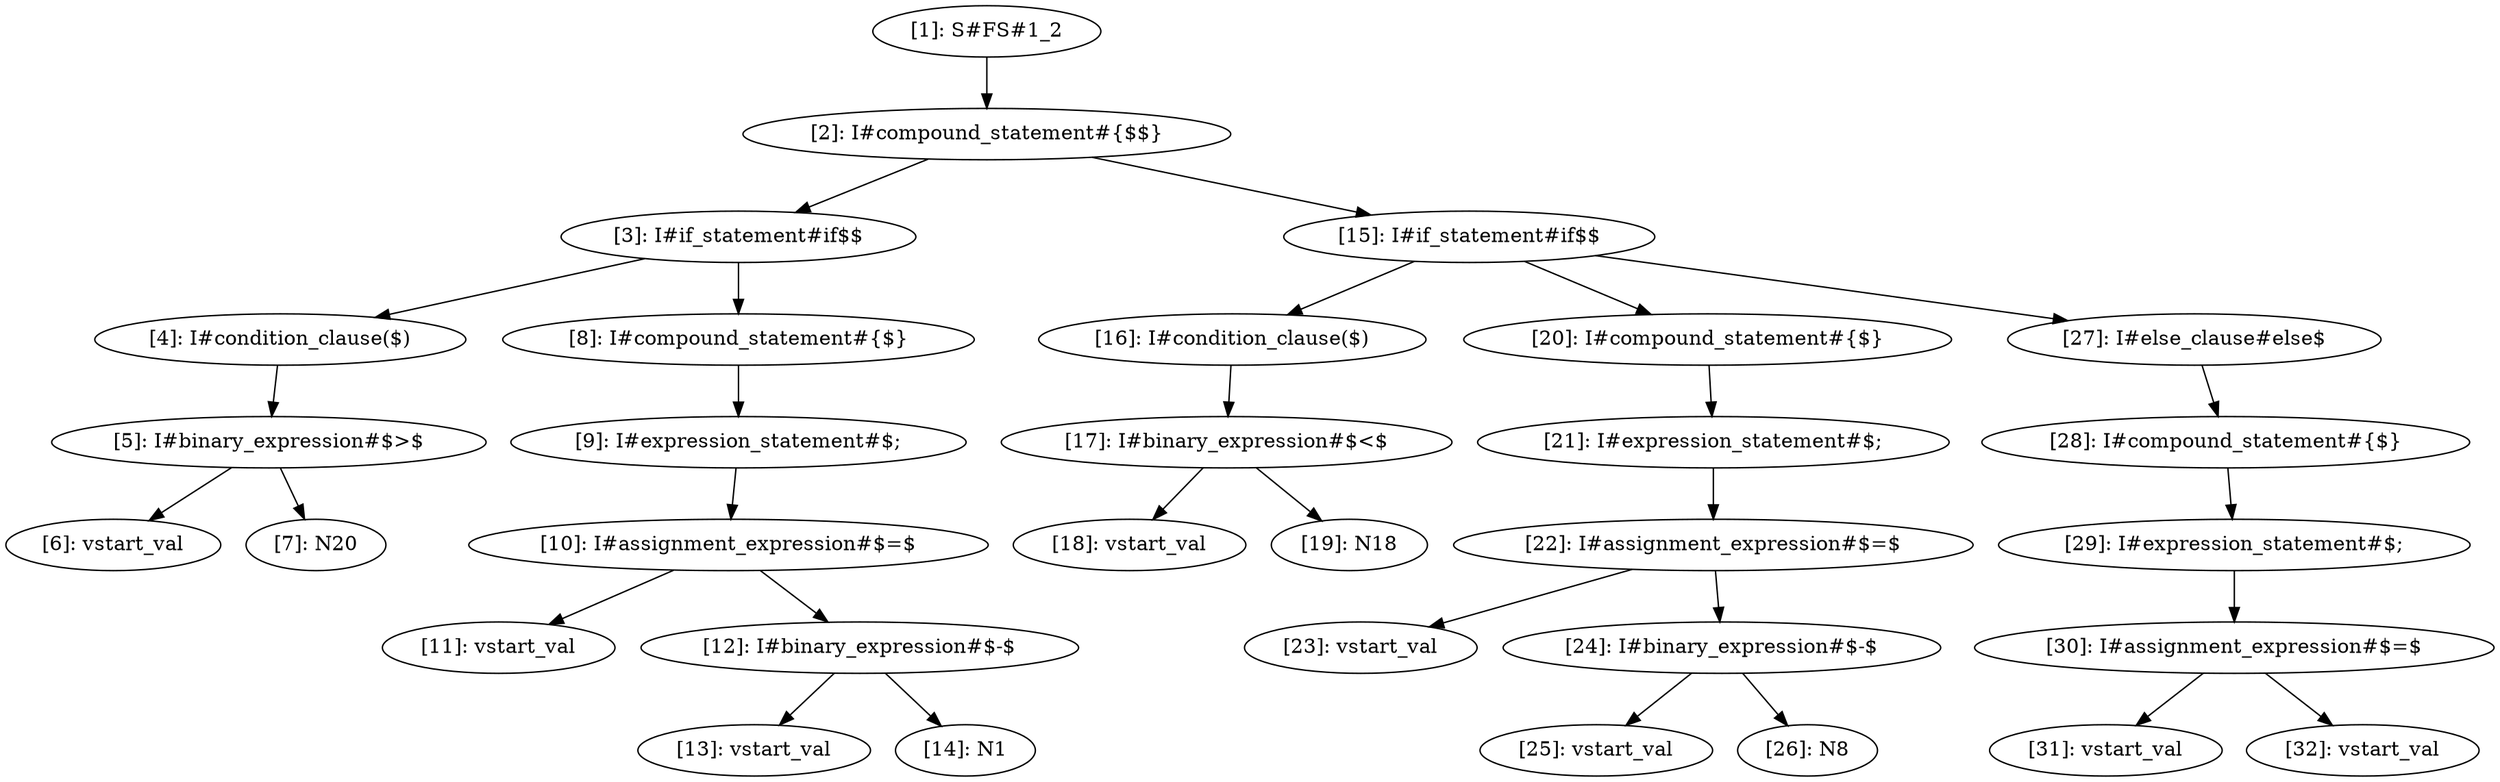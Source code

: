 digraph CASS {
  node [shape=ellipse];
  n1 [label="[1]: S#FS#1_2"];
  n2 [label="[2]: I#compound_statement#{$$}"];
  n3 [label="[3]: I#if_statement#if$$"];
  n4 [label="[4]: I#condition_clause($)"];
  n5 [label="[5]: I#binary_expression#$>$"];
  n6 [label="[6]: vstart_val"];
  n7 [label="[7]: N20"];
  n8 [label="[8]: I#compound_statement#{$}"];
  n9 [label="[9]: I#expression_statement#$;"];
  n10 [label="[10]: I#assignment_expression#$=$"];
  n11 [label="[11]: vstart_val"];
  n12 [label="[12]: I#binary_expression#$-$"];
  n13 [label="[13]: vstart_val"];
  n14 [label="[14]: N1"];
  n15 [label="[15]: I#if_statement#if$$"];
  n16 [label="[16]: I#condition_clause($)"];
  n17 [label="[17]: I#binary_expression#$<$"];
  n18 [label="[18]: vstart_val"];
  n19 [label="[19]: N18"];
  n20 [label="[20]: I#compound_statement#{$}"];
  n21 [label="[21]: I#expression_statement#$;"];
  n22 [label="[22]: I#assignment_expression#$=$"];
  n23 [label="[23]: vstart_val"];
  n24 [label="[24]: I#binary_expression#$-$"];
  n25 [label="[25]: vstart_val"];
  n26 [label="[26]: N8"];
  n27 [label="[27]: I#else_clause#else$"];
  n28 [label="[28]: I#compound_statement#{$}"];
  n29 [label="[29]: I#expression_statement#$;"];
  n30 [label="[30]: I#assignment_expression#$=$"];
  n31 [label="[31]: vstart_val"];
  n32 [label="[32]: vstart_val"];
  n1 -> n2;
  n2 -> n3;
  n3 -> n4;
  n4 -> n5;
  n5 -> n6;
  n5 -> n7;
  n3 -> n8;
  n8 -> n9;
  n9 -> n10;
  n10 -> n11;
  n10 -> n12;
  n12 -> n13;
  n12 -> n14;
  n2 -> n15;
  n15 -> n16;
  n16 -> n17;
  n17 -> n18;
  n17 -> n19;
  n15 -> n20;
  n20 -> n21;
  n21 -> n22;
  n22 -> n23;
  n22 -> n24;
  n24 -> n25;
  n24 -> n26;
  n15 -> n27;
  n27 -> n28;
  n28 -> n29;
  n29 -> n30;
  n30 -> n31;
  n30 -> n32;
}